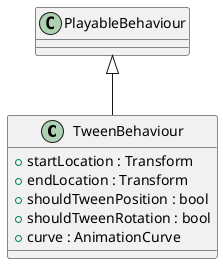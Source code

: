 @startuml
class TweenBehaviour {
    + startLocation : Transform
    + endLocation : Transform
    + shouldTweenPosition : bool
    + shouldTweenRotation : bool
    + curve : AnimationCurve
}
PlayableBehaviour <|-- TweenBehaviour
@enduml
